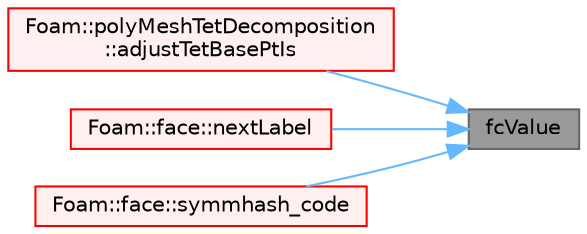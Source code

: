 digraph "fcValue"
{
 // LATEX_PDF_SIZE
  bgcolor="transparent";
  edge [fontname=Helvetica,fontsize=10,labelfontname=Helvetica,labelfontsize=10];
  node [fontname=Helvetica,fontsize=10,shape=box,height=0.2,width=0.4];
  rankdir="RL";
  Node1 [id="Node000001",label="fcValue",height=0.2,width=0.4,color="gray40", fillcolor="grey60", style="filled", fontcolor="black",tooltip=" "];
  Node1 -> Node2 [id="edge1_Node000001_Node000002",dir="back",color="steelblue1",style="solid",tooltip=" "];
  Node2 [id="Node000002",label="Foam::polyMeshTetDecomposition\l::adjustTetBasePtIs",height=0.2,width=0.4,color="red", fillcolor="#FFF0F0", style="filled",URL="$classFoam_1_1polyMeshTetDecomposition.html#a6a2ab02aef63d588b91e7c26706186b7",tooltip=" "];
  Node1 -> Node4 [id="edge2_Node000001_Node000004",dir="back",color="steelblue1",style="solid",tooltip=" "];
  Node4 [id="Node000004",label="Foam::face::nextLabel",height=0.2,width=0.4,color="red", fillcolor="#FFF0F0", style="filled",URL="$classFoam_1_1face.html#a8d8ab7da5fc0315042faf1b6dcf64f4a",tooltip=" "];
  Node1 -> Node6 [id="edge3_Node000001_Node000006",dir="back",color="steelblue1",style="solid",tooltip=" "];
  Node6 [id="Node000006",label="Foam::face::symmhash_code",height=0.2,width=0.4,color="red", fillcolor="#FFF0F0", style="filled",URL="$classFoam_1_1face.html#a1609c5a1c2ac32643148f5102aeff432",tooltip=" "];
}
